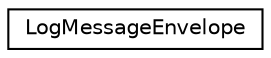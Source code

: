 digraph "Graphical Class Hierarchy"
{
  edge [fontname="Helvetica",fontsize="10",labelfontname="Helvetica",labelfontsize="10"];
  node [fontname="Helvetica",fontsize="10",shape=record];
  rankdir="LR";
  Node0 [label="LogMessageEnvelope",height=0.2,width=0.4,color="black", fillcolor="white", style="filled",URL="$structkaldi_1_1LogMessageEnvelope.html",tooltip="Log message severity and source location info. "];
}
